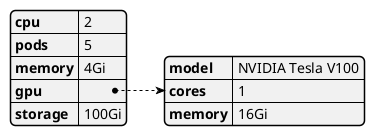 @startjson
{
    "cpu": "2",
    "pods": "5",
    "memory": "4Gi",
    "gpu": {
        "model": "NVIDIA Tesla V100",
        "cores": "1",
        "memory": "16Gi"
    },
    "storage": "100Gi"
}
@endjson
